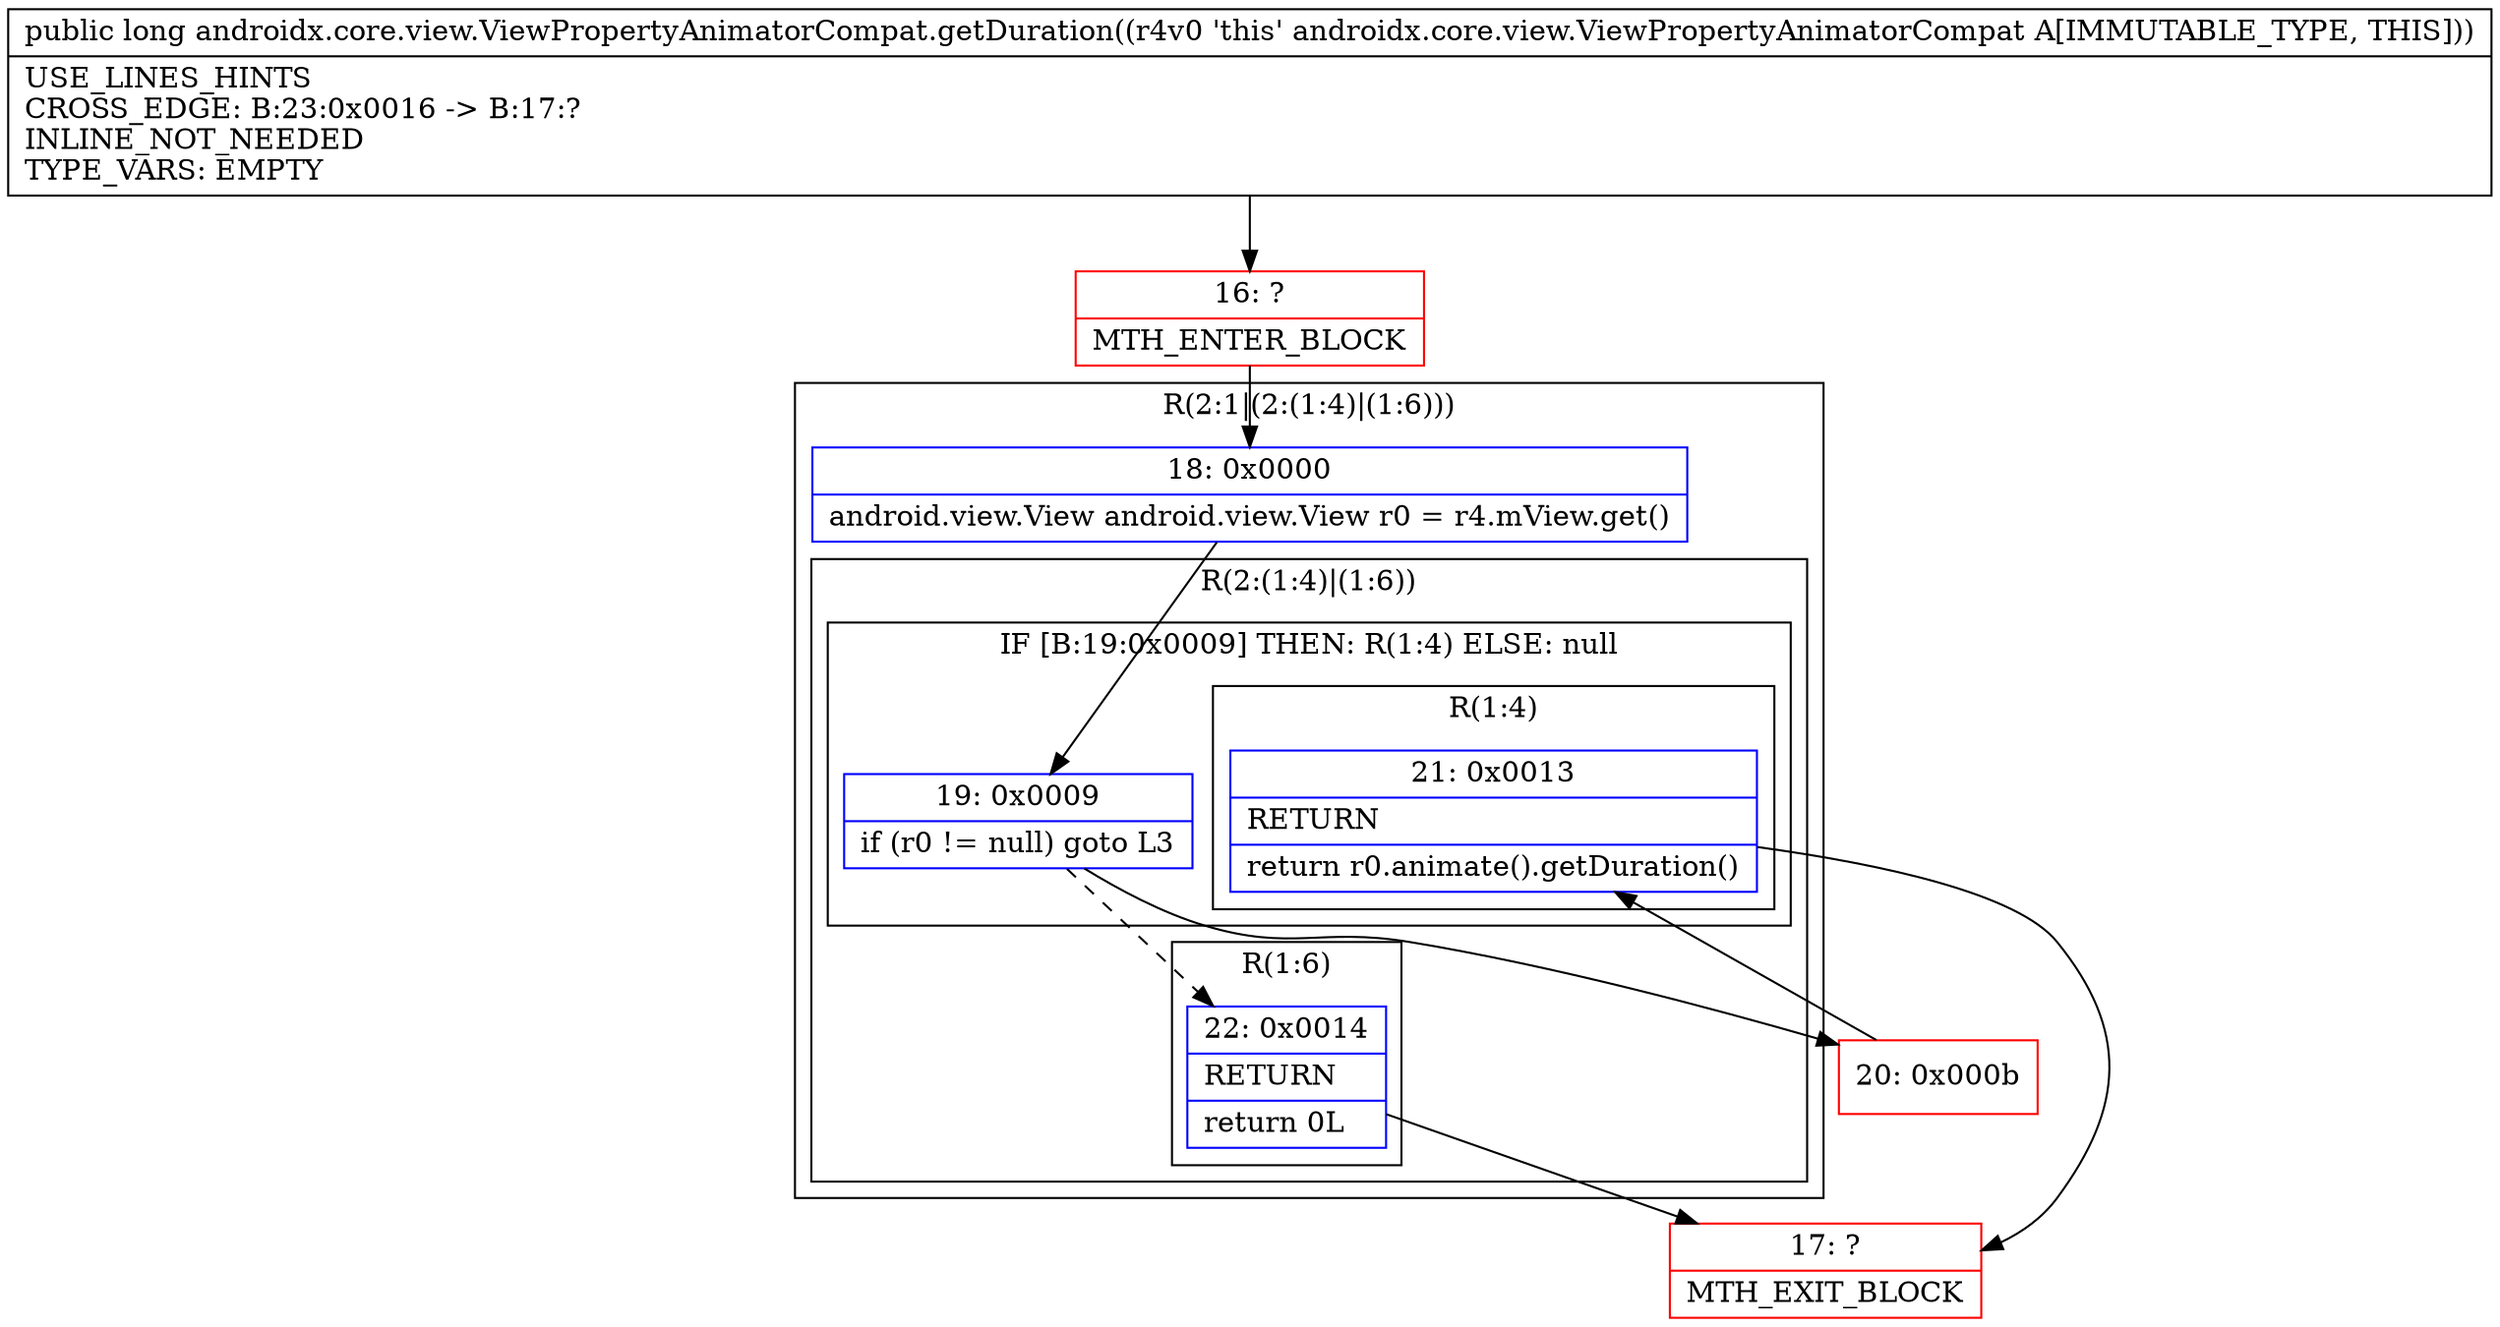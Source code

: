 digraph "CFG forandroidx.core.view.ViewPropertyAnimatorCompat.getDuration()J" {
subgraph cluster_Region_90406591 {
label = "R(2:1|(2:(1:4)|(1:6)))";
node [shape=record,color=blue];
Node_18 [shape=record,label="{18\:\ 0x0000|android.view.View android.view.View r0 = r4.mView.get()\l}"];
subgraph cluster_Region_751914401 {
label = "R(2:(1:4)|(1:6))";
node [shape=record,color=blue];
subgraph cluster_IfRegion_1301210717 {
label = "IF [B:19:0x0009] THEN: R(1:4) ELSE: null";
node [shape=record,color=blue];
Node_19 [shape=record,label="{19\:\ 0x0009|if (r0 != null) goto L3\l}"];
subgraph cluster_Region_2006325166 {
label = "R(1:4)";
node [shape=record,color=blue];
Node_21 [shape=record,label="{21\:\ 0x0013|RETURN\l|return r0.animate().getDuration()\l}"];
}
}
subgraph cluster_Region_248075510 {
label = "R(1:6)";
node [shape=record,color=blue];
Node_22 [shape=record,label="{22\:\ 0x0014|RETURN\l|return 0L\l}"];
}
}
}
Node_16 [shape=record,color=red,label="{16\:\ ?|MTH_ENTER_BLOCK\l}"];
Node_20 [shape=record,color=red,label="{20\:\ 0x000b}"];
Node_17 [shape=record,color=red,label="{17\:\ ?|MTH_EXIT_BLOCK\l}"];
MethodNode[shape=record,label="{public long androidx.core.view.ViewPropertyAnimatorCompat.getDuration((r4v0 'this' androidx.core.view.ViewPropertyAnimatorCompat A[IMMUTABLE_TYPE, THIS]))  | USE_LINES_HINTS\lCROSS_EDGE: B:23:0x0016 \-\> B:17:?\lINLINE_NOT_NEEDED\lTYPE_VARS: EMPTY\l}"];
MethodNode -> Node_16;Node_18 -> Node_19;
Node_19 -> Node_20;
Node_19 -> Node_22[style=dashed];
Node_21 -> Node_17;
Node_22 -> Node_17;
Node_16 -> Node_18;
Node_20 -> Node_21;
}

